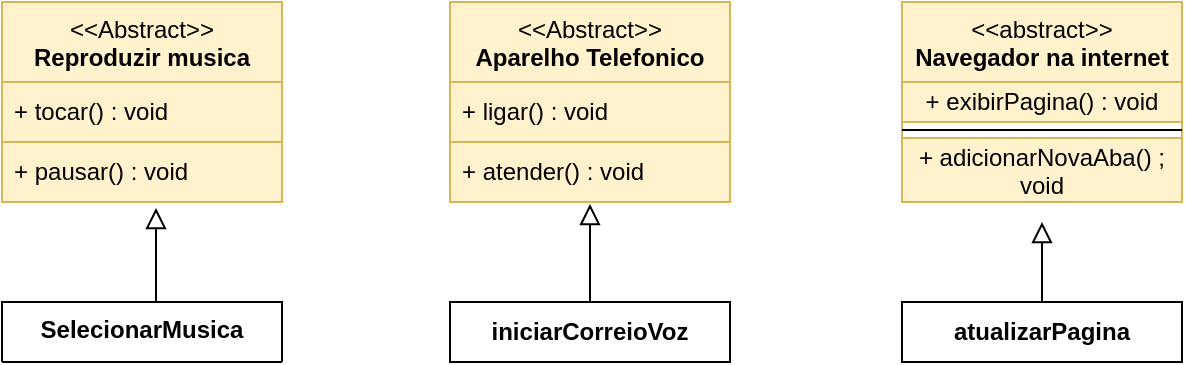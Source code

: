 <mxfile version="24.5.3" type="device">
  <diagram name="Página-1" id="mGtC5pWefdXrK2ni3wPf">
    <mxGraphModel dx="954" dy="606" grid="1" gridSize="10" guides="1" tooltips="1" connect="1" arrows="1" fold="1" page="1" pageScale="1" pageWidth="827" pageHeight="1169" math="0" shadow="0">
      <root>
        <mxCell id="0" />
        <mxCell id="1" parent="0" />
        <mxCell id="GrbnIzUiWZztbry4bhaz-1" value="&amp;lt;&amp;lt;Abstract&amp;gt;&amp;gt;&lt;br&gt;&lt;b&gt;Reproduzir musica&lt;/b&gt;" style="swimlane;fontStyle=0;align=center;verticalAlign=top;childLayout=stackLayout;horizontal=1;startSize=40;horizontalStack=0;resizeParent=1;resizeParentMax=0;resizeLast=0;collapsible=0;marginBottom=0;html=1;whiteSpace=wrap;fillColor=#fff2cc;strokeColor=#d6b656;" vertex="1" parent="1">
          <mxGeometry x="120" y="240" width="140" height="70" as="geometry" />
        </mxCell>
        <mxCell id="GrbnIzUiWZztbry4bhaz-2" value="+ tocar() : void" style="text;html=1;strokeColor=#d6b656;fillColor=#fff2cc;align=left;verticalAlign=middle;spacingLeft=4;spacingRight=4;overflow=hidden;rotatable=0;points=[[0,0.5],[1,0.5]];portConstraint=eastwest;whiteSpace=wrap;" vertex="1" parent="GrbnIzUiWZztbry4bhaz-1">
          <mxGeometry y="40" width="140" height="30" as="geometry" />
        </mxCell>
        <mxCell id="GrbnIzUiWZztbry4bhaz-3" value="+ pausar() : void" style="text;html=1;strokeColor=#d6b656;fillColor=#fff2cc;align=left;verticalAlign=middle;spacingLeft=4;spacingRight=4;overflow=hidden;rotatable=0;points=[[0,0.5],[1,0.5]];portConstraint=eastwest;whiteSpace=wrap;" vertex="1" parent="1">
          <mxGeometry x="120" y="310" width="140" height="30" as="geometry" />
        </mxCell>
        <mxCell id="GrbnIzUiWZztbry4bhaz-10" value="&lt;b&gt;SelecionarMusica&lt;/b&gt;" style="swimlane;fontStyle=0;align=center;verticalAlign=top;childLayout=stackLayout;horizontal=1;startSize=60;horizontalStack=0;resizeParent=1;resizeParentMax=0;resizeLast=0;collapsible=0;marginBottom=0;html=1;whiteSpace=wrap;" vertex="1" parent="1">
          <mxGeometry x="120" y="390" width="140" height="30" as="geometry" />
        </mxCell>
        <mxCell id="GrbnIzUiWZztbry4bhaz-13" value="&amp;lt;&amp;lt;Abstract&amp;gt;&amp;gt;&lt;br&gt;&lt;b&gt;Aparelho Telefonico&lt;/b&gt;" style="swimlane;fontStyle=0;align=center;verticalAlign=top;childLayout=stackLayout;horizontal=1;startSize=40;horizontalStack=0;resizeParent=1;resizeParentMax=0;resizeLast=0;collapsible=0;marginBottom=0;html=1;whiteSpace=wrap;fillColor=#fff2cc;strokeColor=#d6b656;" vertex="1" parent="1">
          <mxGeometry x="344" y="240" width="140" height="70" as="geometry" />
        </mxCell>
        <mxCell id="GrbnIzUiWZztbry4bhaz-14" value="+ ligar() : void" style="text;html=1;strokeColor=#d6b656;fillColor=#fff2cc;align=left;verticalAlign=middle;spacingLeft=4;spacingRight=4;overflow=hidden;rotatable=0;points=[[0,0.5],[1,0.5]];portConstraint=eastwest;whiteSpace=wrap;" vertex="1" parent="GrbnIzUiWZztbry4bhaz-13">
          <mxGeometry y="40" width="140" height="30" as="geometry" />
        </mxCell>
        <mxCell id="GrbnIzUiWZztbry4bhaz-19" value="&lt;div&gt;+ atender() : void&lt;/div&gt;" style="text;html=1;strokeColor=#d6b656;fillColor=#fff2cc;align=left;verticalAlign=middle;spacingLeft=4;spacingRight=4;overflow=hidden;rotatable=0;points=[[0,0.5],[1,0.5]];portConstraint=eastwest;whiteSpace=wrap;" vertex="1" parent="1">
          <mxGeometry x="344" y="310" width="140" height="30" as="geometry" />
        </mxCell>
        <mxCell id="GrbnIzUiWZztbry4bhaz-20" value="iniciarCorreioVoz" style="fontStyle=1;whiteSpace=wrap;html=1;" vertex="1" parent="1">
          <mxGeometry x="344" y="390" width="140" height="30" as="geometry" />
        </mxCell>
        <mxCell id="GrbnIzUiWZztbry4bhaz-21" value="atualizarPagina" style="fontStyle=1;whiteSpace=wrap;html=1;" vertex="1" parent="1">
          <mxGeometry x="570" y="390" width="140" height="30" as="geometry" />
        </mxCell>
        <mxCell id="GrbnIzUiWZztbry4bhaz-25" value="" style="endArrow=block;startArrow=none;endFill=0;startFill=0;endSize=8;html=1;verticalAlign=bottom;labelBackgroundColor=none;rounded=0;entryX=0.5;entryY=1.033;entryDx=0;entryDy=0;entryPerimeter=0;exitX=0.5;exitY=0;exitDx=0;exitDy=0;" edge="1" parent="1" source="GrbnIzUiWZztbry4bhaz-20" target="GrbnIzUiWZztbry4bhaz-19">
          <mxGeometry width="160" relative="1" as="geometry">
            <mxPoint x="330" y="420" as="sourcePoint" />
            <mxPoint x="490" y="420" as="targetPoint" />
          </mxGeometry>
        </mxCell>
        <mxCell id="GrbnIzUiWZztbry4bhaz-26" value="" style="endArrow=block;startArrow=none;endFill=0;startFill=0;endSize=8;html=1;verticalAlign=bottom;labelBackgroundColor=none;rounded=0;exitX=0.55;exitY=0;exitDx=0;exitDy=0;exitPerimeter=0;" edge="1" parent="1" source="GrbnIzUiWZztbry4bhaz-10">
          <mxGeometry width="160" relative="1" as="geometry">
            <mxPoint x="197" y="380" as="sourcePoint" />
            <mxPoint x="197" y="343" as="targetPoint" />
          </mxGeometry>
        </mxCell>
        <mxCell id="GrbnIzUiWZztbry4bhaz-28" value="" style="endArrow=block;startArrow=none;endFill=0;startFill=0;endSize=8;html=1;verticalAlign=bottom;labelBackgroundColor=none;rounded=0;exitX=0.5;exitY=0;exitDx=0;exitDy=0;" edge="1" parent="1" source="GrbnIzUiWZztbry4bhaz-21">
          <mxGeometry width="160" relative="1" as="geometry">
            <mxPoint x="330" y="420" as="sourcePoint" />
            <mxPoint x="640" y="350" as="targetPoint" />
          </mxGeometry>
        </mxCell>
        <mxCell id="GrbnIzUiWZztbry4bhaz-29" value="&amp;lt;&amp;lt;abstract&amp;gt;&amp;gt;&lt;div&gt;&lt;b&gt;Navegador na internet&lt;/b&gt;&lt;/div&gt;" style="swimlane;fontStyle=0;align=center;verticalAlign=top;childLayout=stackLayout;horizontal=1;startSize=40;horizontalStack=0;resizeParent=1;resizeParentMax=0;resizeLast=0;collapsible=0;marginBottom=0;html=1;whiteSpace=wrap;fillColor=#fff2cc;strokeColor=#d6b656;" vertex="1" parent="1">
          <mxGeometry x="570" y="240" width="140" height="100" as="geometry" />
        </mxCell>
        <mxCell id="GrbnIzUiWZztbry4bhaz-30" value="+ exibirPagina() : void" style="text;html=1;strokeColor=#d6b656;fillColor=#fff2cc;align=center;verticalAlign=middle;spacingLeft=4;spacingRight=4;overflow=hidden;rotatable=0;points=[[0,0.5],[1,0.5]];portConstraint=eastwest;whiteSpace=wrap;" vertex="1" parent="GrbnIzUiWZztbry4bhaz-29">
          <mxGeometry y="40" width="140" height="20" as="geometry" />
        </mxCell>
        <mxCell id="GrbnIzUiWZztbry4bhaz-34" value="" style="line;strokeWidth=1;fillColor=none;align=left;verticalAlign=middle;spacingTop=-1;spacingLeft=3;spacingRight=3;rotatable=0;labelPosition=right;points=[];portConstraint=eastwest;" vertex="1" parent="GrbnIzUiWZztbry4bhaz-29">
          <mxGeometry y="60" width="140" height="8" as="geometry" />
        </mxCell>
        <mxCell id="GrbnIzUiWZztbry4bhaz-35" value="+ adicionarNovaAba() ; void" style="text;html=1;strokeColor=#d6b656;fillColor=#fff2cc;align=center;verticalAlign=middle;spacingLeft=4;spacingRight=4;overflow=hidden;rotatable=0;points=[[0,0.5],[1,0.5]];portConstraint=eastwest;whiteSpace=wrap;" vertex="1" parent="GrbnIzUiWZztbry4bhaz-29">
          <mxGeometry y="68" width="140" height="32" as="geometry" />
        </mxCell>
      </root>
    </mxGraphModel>
  </diagram>
</mxfile>
